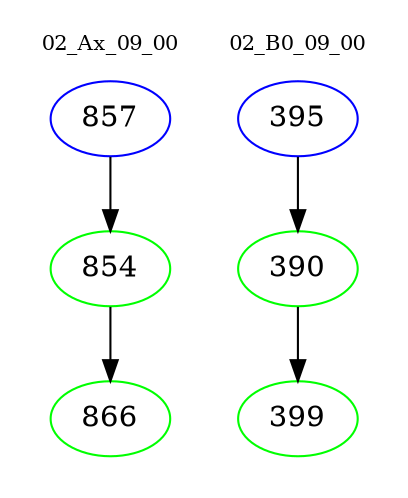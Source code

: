 digraph{
subgraph cluster_0 {
color = white
label = "02_Ax_09_00";
fontsize=10;
T0_857 [label="857", color="blue"]
T0_857 -> T0_854 [color="black"]
T0_854 [label="854", color="green"]
T0_854 -> T0_866 [color="black"]
T0_866 [label="866", color="green"]
}
subgraph cluster_1 {
color = white
label = "02_B0_09_00";
fontsize=10;
T1_395 [label="395", color="blue"]
T1_395 -> T1_390 [color="black"]
T1_390 [label="390", color="green"]
T1_390 -> T1_399 [color="black"]
T1_399 [label="399", color="green"]
}
}
